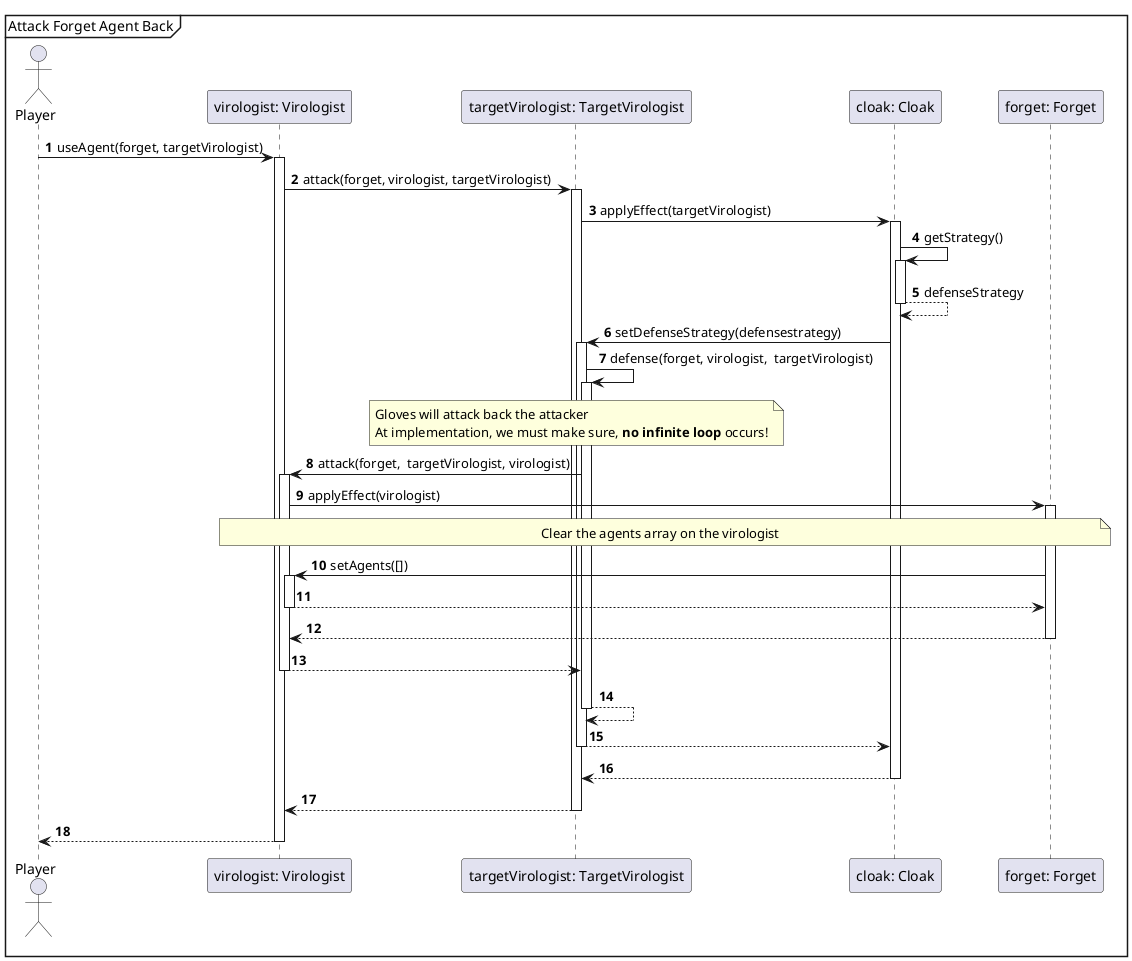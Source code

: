 @startuml
'https://plantuml.com/sequence-diagram

autonumber

mainframe Attack Forget Agent Back

actor Player

Player -> "virologist: Virologist"++: useAgent(forget, targetVirologist)
 "virologist: Virologist" -> "targetVirologist: TargetVirologist"++: attack(forget, virologist, targetVirologist)

 "targetVirologist: TargetVirologist" -> "cloak: Cloak" ++ : applyEffect(targetVirologist)

 "cloak: Cloak"  -> "cloak: Cloak" ++ : getStrategy()
 "cloak: Cloak"  --> "cloak: Cloak" -- : defenseStrategy

 "cloak: Cloak"  -> "targetVirologist: TargetVirologist"++: setDefenseStrategy(defensestrategy)

"targetVirologist: TargetVirologist" -> "targetVirologist: TargetVirologist"++: defense(forget, virologist,  targetVirologist)

note over "targetVirologist: TargetVirologist"
    Gloves will attack back the attacker
    At implementation, we must make sure, **no infinite loop** occurs!
end note

"targetVirologist: TargetVirologist" -> "virologist: Virologist"++: attack(forget,  targetVirologist, virologist)
"virologist: Virologist" -> "forget: Forget"++ : applyEffect(virologist)

    note over "virologist: Virologist", "forget: Forget"
    Clear the agents array on the virologist
    end note

    "forget: Forget" -> "virologist: Virologist"++ : setAgents([])
    "virologist: Virologist" --> "forget: Forget"--
    "forget: Forget" --> "virologist: Virologist"--
"virologist: Virologist" --> "targetVirologist: TargetVirologist"--

"targetVirologist: TargetVirologist" --> "targetVirologist: TargetVirologist" --

"targetVirologist: TargetVirologist" --> "cloak: Cloak" --
"cloak: Cloak" --> "targetVirologist: TargetVirologist" --


"targetVirologist: TargetVirologist" --> "virologist: Virologist" --

"virologist: Virologist" --> Player --
@enduml